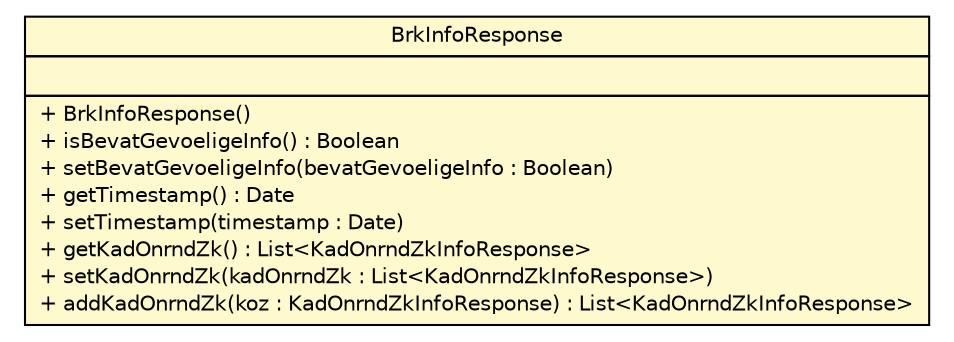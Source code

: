 #!/usr/local/bin/dot
#
# Class diagram 
# Generated by UMLGraph version R5_6-24-gf6e263 (http://www.umlgraph.org/)
#

digraph G {
	edge [fontname="Helvetica",fontsize=10,labelfontname="Helvetica",labelfontsize=10];
	node [fontname="Helvetica",fontsize=10,shape=plaintext];
	nodesep=0.25;
	ranksep=0.5;
	// nl.b3p.brmo.soap.brk.BrkInfoResponse
	c538 [label=<<table title="nl.b3p.brmo.soap.brk.BrkInfoResponse" border="0" cellborder="1" cellspacing="0" cellpadding="2" port="p" bgcolor="lemonChiffon" href="./BrkInfoResponse.html">
		<tr><td><table border="0" cellspacing="0" cellpadding="1">
<tr><td align="center" balign="center"> BrkInfoResponse </td></tr>
		</table></td></tr>
		<tr><td><table border="0" cellspacing="0" cellpadding="1">
<tr><td align="left" balign="left">  </td></tr>
		</table></td></tr>
		<tr><td><table border="0" cellspacing="0" cellpadding="1">
<tr><td align="left" balign="left"> + BrkInfoResponse() </td></tr>
<tr><td align="left" balign="left"> + isBevatGevoeligeInfo() : Boolean </td></tr>
<tr><td align="left" balign="left"> + setBevatGevoeligeInfo(bevatGevoeligeInfo : Boolean) </td></tr>
<tr><td align="left" balign="left"> + getTimestamp() : Date </td></tr>
<tr><td align="left" balign="left"> + setTimestamp(timestamp : Date) </td></tr>
<tr><td align="left" balign="left"> + getKadOnrndZk() : List&lt;KadOnrndZkInfoResponse&gt; </td></tr>
<tr><td align="left" balign="left"> + setKadOnrndZk(kadOnrndZk : List&lt;KadOnrndZkInfoResponse&gt;) </td></tr>
<tr><td align="left" balign="left"> + addKadOnrndZk(koz : KadOnrndZkInfoResponse) : List&lt;KadOnrndZkInfoResponse&gt; </td></tr>
		</table></td></tr>
		</table>>, URL="./BrkInfoResponse.html", fontname="Helvetica", fontcolor="black", fontsize=10.0];
}

